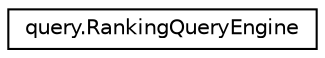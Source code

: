 digraph "Graphe hiérarchique des classes"
{
  edge [fontname="Helvetica",fontsize="10",labelfontname="Helvetica",labelfontsize="10"];
  node [fontname="Helvetica",fontsize="10",shape=record];
  rankdir="LR";
  Node0 [label="query.RankingQueryEngine",height=0.2,width=0.4,color="black", fillcolor="white", style="filled",URL="$classquery_1_1RankingQueryEngine.html"];
}
